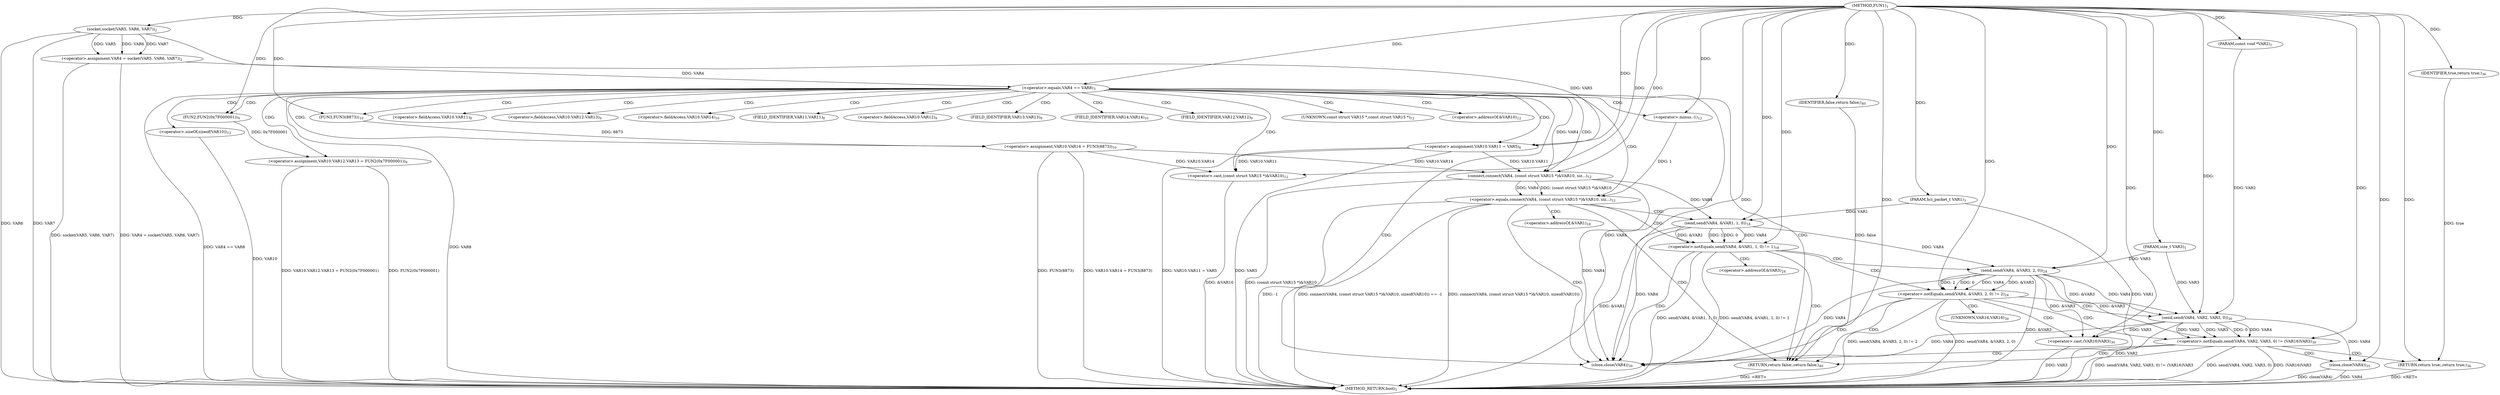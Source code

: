 digraph "FUN1" {  
"8" [label = <(METHOD,FUN1)<SUB>1</SUB>> ]
"103" [label = <(METHOD_RETURN,bool)<SUB>1</SUB>> ]
"9" [label = <(PARAM,hci_packet_t VAR1)<SUB>1</SUB>> ]
"10" [label = <(PARAM,const void *VAR2)<SUB>1</SUB>> ]
"11" [label = <(PARAM,size_t VAR3)<SUB>1</SUB>> ]
"14" [label = <(&lt;operator&gt;.assignment,VAR4 = socket(VAR5, VAR6, VAR7))<SUB>2</SUB>> ]
"27" [label = <(&lt;operator&gt;.assignment,VAR10.VAR11 = VAR5)<SUB>8</SUB>> ]
"32" [label = <(&lt;operator&gt;.assignment,VAR10.VAR12.VAR13 = FUN2(0x7F000001))<SUB>9</SUB>> ]
"40" [label = <(&lt;operator&gt;.assignment,VAR10.VAR14 = FUN3(8873))<SUB>10</SUB>> ]
"94" [label = <(close,close(VAR4))<SUB>35</SUB>> ]
"96" [label = <(RETURN,return true;,return true;)<SUB>36</SUB>> ]
"99" [label = <(close,close(VAR4))<SUB>39</SUB>> ]
"101" [label = <(RETURN,return false;,return false;)<SUB>40</SUB>> ]
"21" [label = <(&lt;operator&gt;.equals,VAR4 == VAR8)<SUB>3</SUB>> ]
"47" [label = <(&lt;operator&gt;.equals,connect(VAR4, (const struct VAR15 *)&amp;VAR10, siz...)<SUB>12</SUB>> ]
"61" [label = <(&lt;operator&gt;.notEquals,send(VAR4, &amp;VAR1, 1, 0) != 1)<SUB>18</SUB>> ]
"72" [label = <(&lt;operator&gt;.notEquals,send(VAR4, &amp;VAR3, 2, 0) != 2)<SUB>24</SUB>> ]
"83" [label = <(&lt;operator&gt;.notEquals,send(VAR4, VAR2, VAR3, 0) != (VAR16)VAR3)<SUB>30</SUB>> ]
"97" [label = <(IDENTIFIER,true,return true;)<SUB>36</SUB>> ]
"102" [label = <(IDENTIFIER,false,return false;)<SUB>40</SUB>> ]
"16" [label = <(socket,socket(VAR5, VAR6, VAR7))<SUB>2</SUB>> ]
"38" [label = <(FUN2,FUN2(0x7F000001))<SUB>9</SUB>> ]
"44" [label = <(FUN3,FUN3(8873))<SUB>10</SUB>> ]
"48" [label = <(connect,connect(VAR4, (const struct VAR15 *)&amp;VAR10, siz...)<SUB>12</SUB>> ]
"56" [label = <(&lt;operator&gt;.minus,-1)<SUB>12</SUB>> ]
"62" [label = <(send,send(VAR4, &amp;VAR1, 1, 0))<SUB>18</SUB>> ]
"73" [label = <(send,send(VAR4, &amp;VAR3, 2, 0))<SUB>24</SUB>> ]
"84" [label = <(send,send(VAR4, VAR2, VAR3, 0))<SUB>30</SUB>> ]
"89" [label = <(&lt;operator&gt;.cast,(VAR16)VAR3)<SUB>30</SUB>> ]
"50" [label = <(&lt;operator&gt;.cast,(const struct VAR15 *)&amp;VAR10)<SUB>12</SUB>> ]
"54" [label = <(&lt;operator&gt;.sizeOf,sizeof(VAR10))<SUB>12</SUB>> ]
"28" [label = <(&lt;operator&gt;.fieldAccess,VAR10.VAR11)<SUB>8</SUB>> ]
"33" [label = <(&lt;operator&gt;.fieldAccess,VAR10.VAR12.VAR13)<SUB>9</SUB>> ]
"41" [label = <(&lt;operator&gt;.fieldAccess,VAR10.VAR14)<SUB>10</SUB>> ]
"30" [label = <(FIELD_IDENTIFIER,VAR11,VAR11)<SUB>8</SUB>> ]
"34" [label = <(&lt;operator&gt;.fieldAccess,VAR10.VAR12)<SUB>9</SUB>> ]
"37" [label = <(FIELD_IDENTIFIER,VAR13,VAR13)<SUB>9</SUB>> ]
"43" [label = <(FIELD_IDENTIFIER,VAR14,VAR14)<SUB>10</SUB>> ]
"36" [label = <(FIELD_IDENTIFIER,VAR12,VAR12)<SUB>9</SUB>> ]
"64" [label = <(&lt;operator&gt;.addressOf,&amp;VAR1)<SUB>18</SUB>> ]
"75" [label = <(&lt;operator&gt;.addressOf,&amp;VAR3)<SUB>24</SUB>> ]
"90" [label = <(UNKNOWN,VAR16,VAR16)<SUB>30</SUB>> ]
"51" [label = <(UNKNOWN,const struct VAR15 *,const struct VAR15 *)<SUB>12</SUB>> ]
"52" [label = <(&lt;operator&gt;.addressOf,&amp;VAR10)<SUB>12</SUB>> ]
  "96" -> "103"  [ label = "DDG: &lt;RET&gt;"] 
  "101" -> "103"  [ label = "DDG: &lt;RET&gt;"] 
  "9" -> "103"  [ label = "DDG: VAR1"] 
  "16" -> "103"  [ label = "DDG: VAR6"] 
  "14" -> "103"  [ label = "DDG: socket(VAR5, VAR6, VAR7)"] 
  "14" -> "103"  [ label = "DDG: VAR4 = socket(VAR5, VAR6, VAR7)"] 
  "21" -> "103"  [ label = "DDG: VAR4 == VAR8"] 
  "27" -> "103"  [ label = "DDG: VAR5"] 
  "27" -> "103"  [ label = "DDG: VAR10.VAR11 = VAR5"] 
  "32" -> "103"  [ label = "DDG: FUN2(0x7F000001)"] 
  "32" -> "103"  [ label = "DDG: VAR10.VAR12.VAR13 = FUN2(0x7F000001)"] 
  "40" -> "103"  [ label = "DDG: FUN3(8873)"] 
  "40" -> "103"  [ label = "DDG: VAR10.VAR14 = FUN3(8873)"] 
  "50" -> "103"  [ label = "DDG: &amp;VAR10"] 
  "48" -> "103"  [ label = "DDG: (const struct VAR15 *)&amp;VAR10"] 
  "54" -> "103"  [ label = "DDG: VAR10"] 
  "47" -> "103"  [ label = "DDG: connect(VAR4, (const struct VAR15 *)&amp;VAR10, sizeof(VAR10))"] 
  "47" -> "103"  [ label = "DDG: -1"] 
  "47" -> "103"  [ label = "DDG: connect(VAR4, (const struct VAR15 *)&amp;VAR10, sizeof(VAR10)) == -1"] 
  "62" -> "103"  [ label = "DDG: &amp;VAR1"] 
  "61" -> "103"  [ label = "DDG: send(VAR4, &amp;VAR1, 1, 0)"] 
  "61" -> "103"  [ label = "DDG: send(VAR4, &amp;VAR1, 1, 0) != 1"] 
  "73" -> "103"  [ label = "DDG: &amp;VAR3"] 
  "72" -> "103"  [ label = "DDG: send(VAR4, &amp;VAR3, 2, 0)"] 
  "72" -> "103"  [ label = "DDG: send(VAR4, &amp;VAR3, 2, 0) != 2"] 
  "84" -> "103"  [ label = "DDG: VAR2"] 
  "83" -> "103"  [ label = "DDG: send(VAR4, VAR2, VAR3, 0)"] 
  "89" -> "103"  [ label = "DDG: VAR3"] 
  "83" -> "103"  [ label = "DDG: (VAR16)VAR3"] 
  "83" -> "103"  [ label = "DDG: send(VAR4, VAR2, VAR3, 0) != (VAR16)VAR3"] 
  "94" -> "103"  [ label = "DDG: VAR4"] 
  "94" -> "103"  [ label = "DDG: close(VAR4)"] 
  "16" -> "103"  [ label = "DDG: VAR7"] 
  "21" -> "103"  [ label = "DDG: VAR8"] 
  "8" -> "9"  [ label = "DDG: "] 
  "8" -> "10"  [ label = "DDG: "] 
  "8" -> "11"  [ label = "DDG: "] 
  "16" -> "14"  [ label = "DDG: VAR5"] 
  "16" -> "14"  [ label = "DDG: VAR6"] 
  "16" -> "14"  [ label = "DDG: VAR7"] 
  "16" -> "27"  [ label = "DDG: VAR5"] 
  "8" -> "27"  [ label = "DDG: "] 
  "38" -> "32"  [ label = "DDG: 0x7F000001"] 
  "44" -> "40"  [ label = "DDG: 8873"] 
  "97" -> "96"  [ label = "DDG: true"] 
  "8" -> "96"  [ label = "DDG: "] 
  "102" -> "101"  [ label = "DDG: false"] 
  "8" -> "101"  [ label = "DDG: "] 
  "84" -> "94"  [ label = "DDG: VAR4"] 
  "8" -> "94"  [ label = "DDG: "] 
  "8" -> "97"  [ label = "DDG: "] 
  "21" -> "99"  [ label = "DDG: VAR4"] 
  "48" -> "99"  [ label = "DDG: VAR4"] 
  "62" -> "99"  [ label = "DDG: VAR4"] 
  "73" -> "99"  [ label = "DDG: VAR4"] 
  "84" -> "99"  [ label = "DDG: VAR4"] 
  "8" -> "99"  [ label = "DDG: "] 
  "8" -> "102"  [ label = "DDG: "] 
  "8" -> "16"  [ label = "DDG: "] 
  "14" -> "21"  [ label = "DDG: VAR4"] 
  "8" -> "21"  [ label = "DDG: "] 
  "8" -> "38"  [ label = "DDG: "] 
  "8" -> "44"  [ label = "DDG: "] 
  "48" -> "47"  [ label = "DDG: VAR4"] 
  "48" -> "47"  [ label = "DDG: (const struct VAR15 *)&amp;VAR10"] 
  "56" -> "47"  [ label = "DDG: 1"] 
  "62" -> "61"  [ label = "DDG: VAR4"] 
  "62" -> "61"  [ label = "DDG: &amp;VAR1"] 
  "62" -> "61"  [ label = "DDG: 1"] 
  "62" -> "61"  [ label = "DDG: 0"] 
  "8" -> "61"  [ label = "DDG: "] 
  "73" -> "72"  [ label = "DDG: VAR4"] 
  "73" -> "72"  [ label = "DDG: &amp;VAR3"] 
  "73" -> "72"  [ label = "DDG: 2"] 
  "73" -> "72"  [ label = "DDG: 0"] 
  "8" -> "72"  [ label = "DDG: "] 
  "84" -> "83"  [ label = "DDG: VAR4"] 
  "84" -> "83"  [ label = "DDG: VAR2"] 
  "84" -> "83"  [ label = "DDG: VAR3"] 
  "84" -> "83"  [ label = "DDG: 0"] 
  "73" -> "83"  [ label = "DDG: &amp;VAR3"] 
  "8" -> "83"  [ label = "DDG: "] 
  "21" -> "48"  [ label = "DDG: VAR4"] 
  "8" -> "48"  [ label = "DDG: "] 
  "27" -> "48"  [ label = "DDG: VAR10.VAR11"] 
  "40" -> "48"  [ label = "DDG: VAR10.VAR14"] 
  "8" -> "56"  [ label = "DDG: "] 
  "48" -> "62"  [ label = "DDG: VAR4"] 
  "8" -> "62"  [ label = "DDG: "] 
  "9" -> "62"  [ label = "DDG: VAR1"] 
  "62" -> "73"  [ label = "DDG: VAR4"] 
  "8" -> "73"  [ label = "DDG: "] 
  "11" -> "73"  [ label = "DDG: VAR3"] 
  "73" -> "84"  [ label = "DDG: VAR4"] 
  "8" -> "84"  [ label = "DDG: "] 
  "10" -> "84"  [ label = "DDG: VAR2"] 
  "11" -> "84"  [ label = "DDG: VAR3"] 
  "73" -> "84"  [ label = "DDG: &amp;VAR3"] 
  "73" -> "89"  [ label = "DDG: &amp;VAR3"] 
  "84" -> "89"  [ label = "DDG: VAR3"] 
  "8" -> "89"  [ label = "DDG: "] 
  "27" -> "50"  [ label = "DDG: VAR10.VAR11"] 
  "40" -> "50"  [ label = "DDG: VAR10.VAR14"] 
  "8" -> "50"  [ label = "DDG: "] 
  "21" -> "47"  [ label = "CDG: "] 
  "21" -> "30"  [ label = "CDG: "] 
  "21" -> "34"  [ label = "CDG: "] 
  "21" -> "48"  [ label = "CDG: "] 
  "21" -> "32"  [ label = "CDG: "] 
  "21" -> "51"  [ label = "CDG: "] 
  "21" -> "28"  [ label = "CDG: "] 
  "21" -> "52"  [ label = "CDG: "] 
  "21" -> "37"  [ label = "CDG: "] 
  "21" -> "99"  [ label = "CDG: "] 
  "21" -> "38"  [ label = "CDG: "] 
  "21" -> "56"  [ label = "CDG: "] 
  "21" -> "27"  [ label = "CDG: "] 
  "21" -> "40"  [ label = "CDG: "] 
  "21" -> "50"  [ label = "CDG: "] 
  "21" -> "44"  [ label = "CDG: "] 
  "21" -> "101"  [ label = "CDG: "] 
  "21" -> "54"  [ label = "CDG: "] 
  "21" -> "43"  [ label = "CDG: "] 
  "21" -> "33"  [ label = "CDG: "] 
  "21" -> "36"  [ label = "CDG: "] 
  "21" -> "41"  [ label = "CDG: "] 
  "47" -> "64"  [ label = "CDG: "] 
  "47" -> "99"  [ label = "CDG: "] 
  "47" -> "101"  [ label = "CDG: "] 
  "47" -> "61"  [ label = "CDG: "] 
  "47" -> "62"  [ label = "CDG: "] 
  "61" -> "73"  [ label = "CDG: "] 
  "61" -> "75"  [ label = "CDG: "] 
  "61" -> "99"  [ label = "CDG: "] 
  "61" -> "72"  [ label = "CDG: "] 
  "61" -> "101"  [ label = "CDG: "] 
  "72" -> "89"  [ label = "CDG: "] 
  "72" -> "99"  [ label = "CDG: "] 
  "72" -> "84"  [ label = "CDG: "] 
  "72" -> "101"  [ label = "CDG: "] 
  "72" -> "90"  [ label = "CDG: "] 
  "72" -> "83"  [ label = "CDG: "] 
  "83" -> "94"  [ label = "CDG: "] 
  "83" -> "96"  [ label = "CDG: "] 
  "83" -> "99"  [ label = "CDG: "] 
  "83" -> "101"  [ label = "CDG: "] 
}
